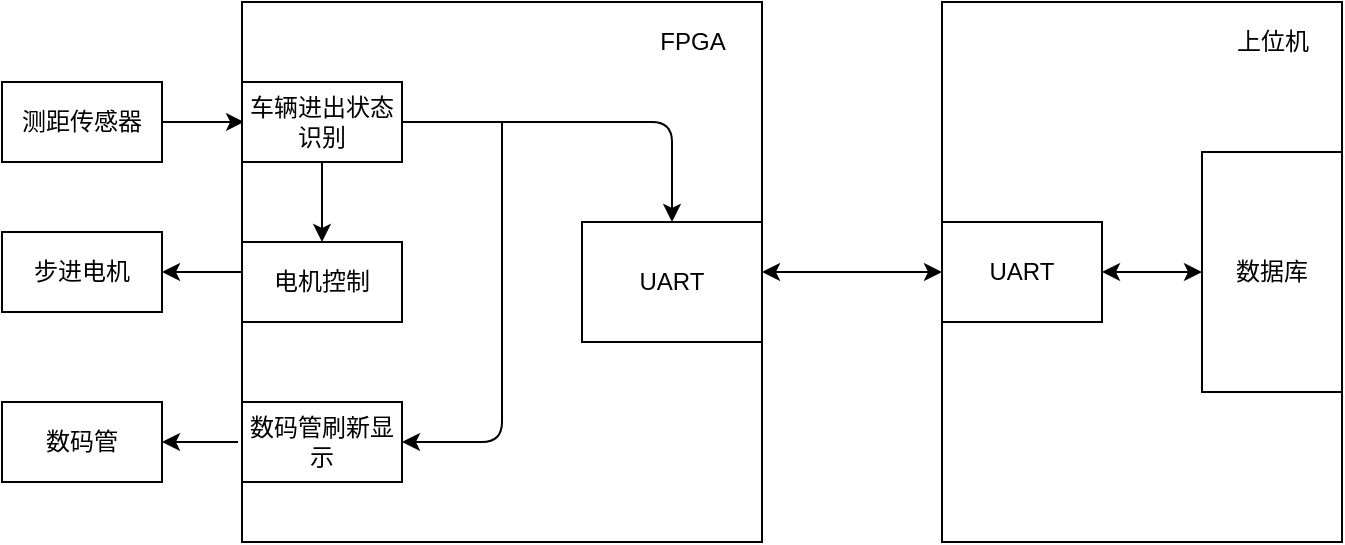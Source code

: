 <mxfile version="14.6.13" type="github"><diagram id="AhWVdmM_yHLK6CxtU968" name="Page-1"><mxGraphModel dx="1350" dy="804" grid="1" gridSize="10" guides="1" tooltips="1" connect="1" arrows="1" fold="1" page="1" pageScale="1" pageWidth="827" pageHeight="1169" math="0" shadow="0"><root><mxCell id="0"/><mxCell id="1" parent="0"/><mxCell id="wJKJaym3Btc18to3Iy8r-10" style="edgeStyle=orthogonalEdgeStyle;rounded=0;orthogonalLoop=1;jettySize=auto;html=1;entryX=0.004;entryY=0.222;entryDx=0;entryDy=0;entryPerimeter=0;" edge="1" parent="1" source="wJKJaym3Btc18to3Iy8r-1" target="wJKJaym3Btc18to3Iy8r-2"><mxGeometry relative="1" as="geometry"/></mxCell><mxCell id="wJKJaym3Btc18to3Iy8r-1" value="测距传感器" style="rounded=0;whiteSpace=wrap;html=1;" vertex="1" parent="1"><mxGeometry x="90" y="150" width="80" height="40" as="geometry"/></mxCell><mxCell id="wJKJaym3Btc18to3Iy8r-11" style="edgeStyle=orthogonalEdgeStyle;rounded=0;orthogonalLoop=1;jettySize=auto;html=1;entryX=1;entryY=0.5;entryDx=0;entryDy=0;" edge="1" parent="1" source="wJKJaym3Btc18to3Iy8r-2" target="wJKJaym3Btc18to3Iy8r-4"><mxGeometry relative="1" as="geometry"/></mxCell><mxCell id="wJKJaym3Btc18to3Iy8r-2" value="" style="whiteSpace=wrap;html=1;" vertex="1" parent="1"><mxGeometry x="210" y="110" width="260" height="270" as="geometry"/></mxCell><mxCell id="wJKJaym3Btc18to3Iy8r-3" value="车辆进出状态识别" style="whiteSpace=wrap;html=1;" vertex="1" parent="1"><mxGeometry x="210" y="150" width="80" height="40" as="geometry"/></mxCell><mxCell id="wJKJaym3Btc18to3Iy8r-4" value="步进电机" style="whiteSpace=wrap;html=1;" vertex="1" parent="1"><mxGeometry x="90" y="225" width="80" height="40" as="geometry"/></mxCell><mxCell id="wJKJaym3Btc18to3Iy8r-5" value="数码管" style="whiteSpace=wrap;html=1;" vertex="1" parent="1"><mxGeometry x="90" y="310" width="80" height="40" as="geometry"/></mxCell><mxCell id="wJKJaym3Btc18to3Iy8r-6" value="" style="whiteSpace=wrap;html=1;" vertex="1" parent="1"><mxGeometry x="560" y="110" width="200" height="270" as="geometry"/></mxCell><mxCell id="wJKJaym3Btc18to3Iy8r-7" value="电机控制" style="whiteSpace=wrap;html=1;" vertex="1" parent="1"><mxGeometry x="210" y="230" width="80" height="40" as="geometry"/></mxCell><mxCell id="wJKJaym3Btc18to3Iy8r-8" value="UART" style="whiteSpace=wrap;html=1;" vertex="1" parent="1"><mxGeometry x="380" y="220" width="90" height="60" as="geometry"/></mxCell><mxCell id="wJKJaym3Btc18to3Iy8r-9" value="数码管刷新显示" style="whiteSpace=wrap;html=1;" vertex="1" parent="1"><mxGeometry x="210" y="310" width="80" height="40" as="geometry"/></mxCell><mxCell id="wJKJaym3Btc18to3Iy8r-12" value="" style="endArrow=classic;html=1;entryX=1;entryY=0.5;entryDx=0;entryDy=0;" edge="1" parent="1" target="wJKJaym3Btc18to3Iy8r-5"><mxGeometry width="50" height="50" relative="1" as="geometry"><mxPoint x="208" y="330" as="sourcePoint"/><mxPoint x="420" y="410" as="targetPoint"/></mxGeometry></mxCell><mxCell id="wJKJaym3Btc18to3Iy8r-14" value="" style="endArrow=classic;html=1;exitX=0.5;exitY=1;exitDx=0;exitDy=0;" edge="1" parent="1" source="wJKJaym3Btc18to3Iy8r-3" target="wJKJaym3Btc18to3Iy8r-7"><mxGeometry width="50" height="50" relative="1" as="geometry"><mxPoint x="390" y="430" as="sourcePoint"/><mxPoint x="440" y="380" as="targetPoint"/></mxGeometry></mxCell><mxCell id="wJKJaym3Btc18to3Iy8r-15" value="" style="endArrow=classic;html=1;exitX=1;exitY=0.5;exitDx=0;exitDy=0;entryX=0.5;entryY=0;entryDx=0;entryDy=0;" edge="1" parent="1" source="wJKJaym3Btc18to3Iy8r-3" target="wJKJaym3Btc18to3Iy8r-8"><mxGeometry width="50" height="50" relative="1" as="geometry"><mxPoint x="390" y="430" as="sourcePoint"/><mxPoint x="440" y="380" as="targetPoint"/><Array as="points"><mxPoint x="425" y="170"/></Array></mxGeometry></mxCell><mxCell id="wJKJaym3Btc18to3Iy8r-16" value="" style="endArrow=classic;html=1;entryX=1;entryY=0.5;entryDx=0;entryDy=0;" edge="1" parent="1" target="wJKJaym3Btc18to3Iy8r-9"><mxGeometry width="50" height="50" relative="1" as="geometry"><mxPoint x="340" y="170" as="sourcePoint"/><mxPoint x="440" y="380" as="targetPoint"/><Array as="points"><mxPoint x="340" y="330"/></Array></mxGeometry></mxCell><mxCell id="wJKJaym3Btc18to3Iy8r-17" value="" style="endArrow=classic;startArrow=classic;html=1;exitX=1;exitY=0.5;exitDx=0;exitDy=0;entryX=0;entryY=0.5;entryDx=0;entryDy=0;" edge="1" parent="1" source="wJKJaym3Btc18to3Iy8r-2" target="wJKJaym3Btc18to3Iy8r-6"><mxGeometry width="50" height="50" relative="1" as="geometry"><mxPoint x="390" y="430" as="sourcePoint"/><mxPoint x="440" y="380" as="targetPoint"/></mxGeometry></mxCell><mxCell id="wJKJaym3Btc18to3Iy8r-18" value="FPGA" style="text;html=1;align=center;verticalAlign=middle;resizable=0;points=[];autosize=1;strokeColor=none;" vertex="1" parent="1"><mxGeometry x="410" y="120" width="50" height="20" as="geometry"/></mxCell><mxCell id="wJKJaym3Btc18to3Iy8r-19" value="上位机" style="text;html=1;align=center;verticalAlign=middle;resizable=0;points=[];autosize=1;strokeColor=none;" vertex="1" parent="1"><mxGeometry x="700" y="120" width="50" height="20" as="geometry"/></mxCell><mxCell id="wJKJaym3Btc18to3Iy8r-20" value="UART" style="whiteSpace=wrap;html=1;" vertex="1" parent="1"><mxGeometry x="560" y="220" width="80" height="50" as="geometry"/></mxCell><mxCell id="wJKJaym3Btc18to3Iy8r-21" value="数据库" style="whiteSpace=wrap;html=1;" vertex="1" parent="1"><mxGeometry x="690" y="185" width="70" height="120" as="geometry"/></mxCell><mxCell id="wJKJaym3Btc18to3Iy8r-24" value="" style="endArrow=classic;startArrow=classic;html=1;exitX=0;exitY=0.5;exitDx=0;exitDy=0;entryX=1;entryY=0.5;entryDx=0;entryDy=0;" edge="1" parent="1" source="wJKJaym3Btc18to3Iy8r-21" target="wJKJaym3Btc18to3Iy8r-20"><mxGeometry width="50" height="50" relative="1" as="geometry"><mxPoint x="390" y="430" as="sourcePoint"/><mxPoint x="440" y="380" as="targetPoint"/></mxGeometry></mxCell></root></mxGraphModel></diagram></mxfile>